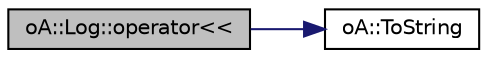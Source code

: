 digraph "oA::Log::operator&lt;&lt;"
{
  edge [fontname="Helvetica",fontsize="10",labelfontname="Helvetica",labelfontsize="10"];
  node [fontname="Helvetica",fontsize="10",shape=record];
  rankdir="LR";
  Node21 [label="oA::Log::operator\<\<",height=0.2,width=0.4,color="black", fillcolor="grey75", style="filled", fontcolor="black"];
  Node21 -> Node22 [color="midnightblue",fontsize="10",style="solid",fontname="Helvetica"];
  Node22 [label="oA::ToString",height=0.2,width=0.4,color="black", fillcolor="white", style="filled",URL="$namespaceo_a.html#ab2db5fe904e4be44ffb651930b97d482",tooltip="Convert T to #String. "];
}
